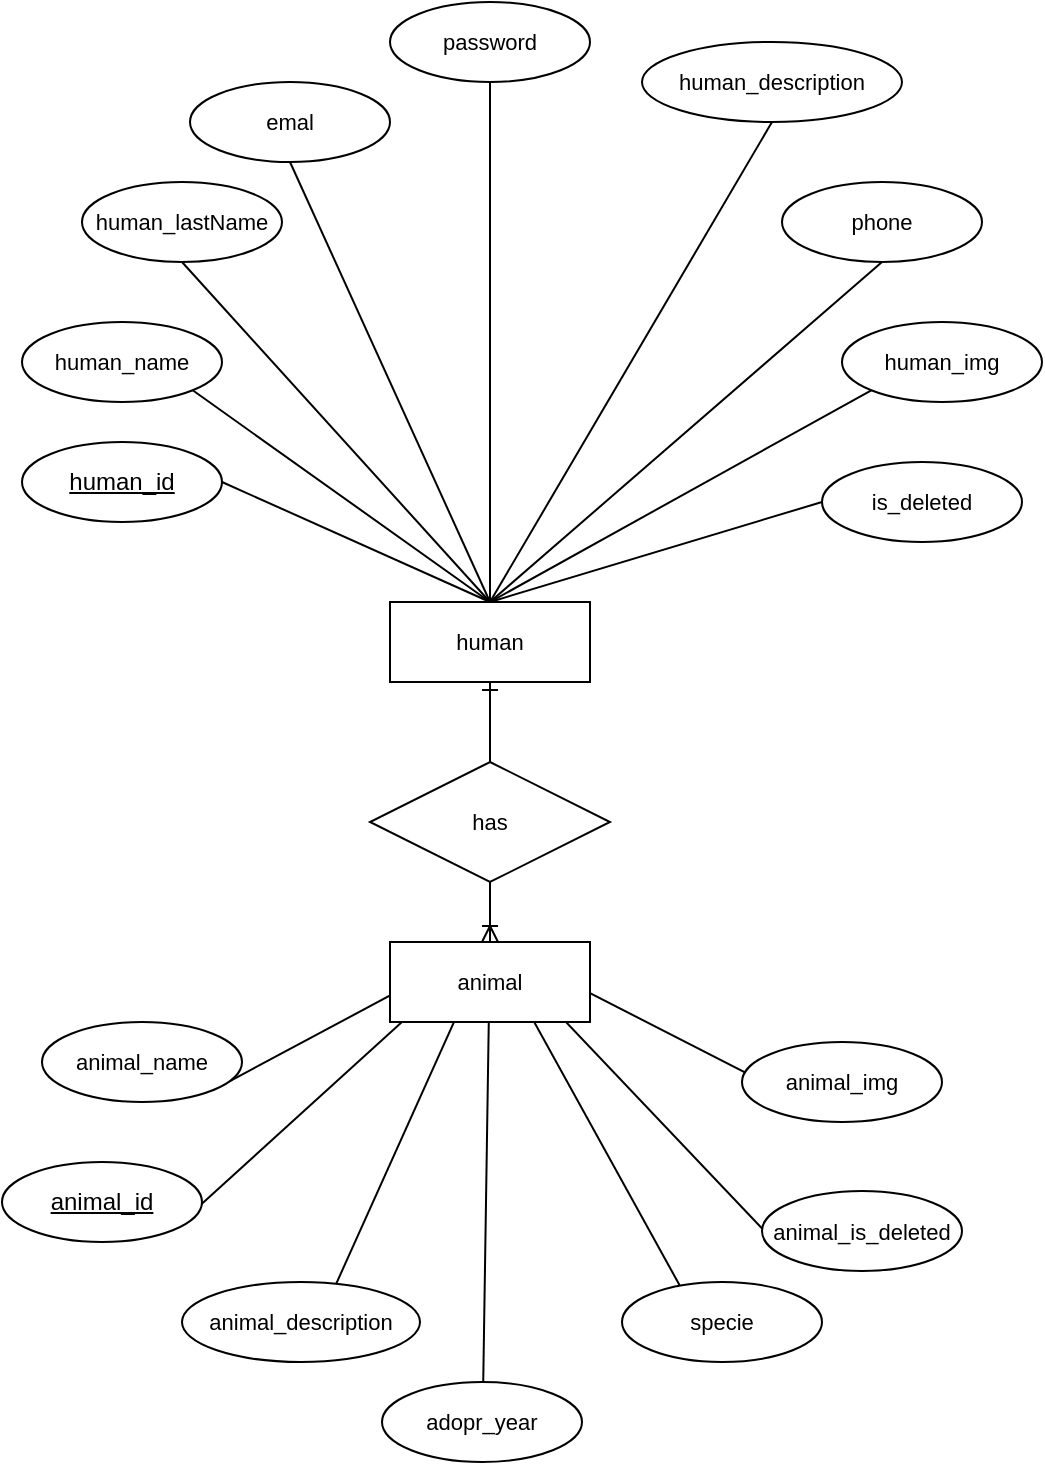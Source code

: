 <mxfile version="24.7.17">
  <diagram name="Página-1" id="u-3FPA75TqanYJKcA4i7">
    <mxGraphModel dx="1928" dy="922" grid="1" gridSize="10" guides="1" tooltips="1" connect="1" arrows="1" fold="1" page="1" pageScale="1" pageWidth="827" pageHeight="1169" math="0" shadow="0">
      <root>
        <mxCell id="0" />
        <mxCell id="1" parent="0" />
        <mxCell id="LNxncIpQeIYKZ0nwI1kc-1" style="edgeStyle=none;shape=connector;rounded=0;orthogonalLoop=1;jettySize=auto;html=1;exitX=0.5;exitY=0;exitDx=0;exitDy=0;entryX=0.5;entryY=1;entryDx=0;entryDy=0;strokeColor=default;align=center;verticalAlign=middle;fontFamily=Helvetica;fontSize=11;fontColor=default;labelBackgroundColor=default;endArrow=none;endFill=0;" parent="1" source="LNxncIpQeIYKZ0nwI1kc-5" target="LNxncIpQeIYKZ0nwI1kc-16" edge="1">
          <mxGeometry relative="1" as="geometry" />
        </mxCell>
        <mxCell id="LNxncIpQeIYKZ0nwI1kc-2" style="edgeStyle=none;shape=connector;rounded=0;orthogonalLoop=1;jettySize=auto;html=1;exitX=0.5;exitY=0;exitDx=0;exitDy=0;entryX=0.5;entryY=1;entryDx=0;entryDy=0;strokeColor=default;align=center;verticalAlign=middle;fontFamily=Helvetica;fontSize=11;fontColor=default;labelBackgroundColor=default;endArrow=none;endFill=0;" parent="1" source="LNxncIpQeIYKZ0nwI1kc-5" target="LNxncIpQeIYKZ0nwI1kc-14" edge="1">
          <mxGeometry relative="1" as="geometry" />
        </mxCell>
        <mxCell id="LNxncIpQeIYKZ0nwI1kc-3" style="edgeStyle=none;shape=connector;rounded=0;orthogonalLoop=1;jettySize=auto;html=1;exitX=0.5;exitY=0;exitDx=0;exitDy=0;entryX=1;entryY=1;entryDx=0;entryDy=0;strokeColor=default;align=center;verticalAlign=middle;fontFamily=Helvetica;fontSize=11;fontColor=default;labelBackgroundColor=default;endArrow=none;endFill=0;" parent="1" source="LNxncIpQeIYKZ0nwI1kc-5" target="LNxncIpQeIYKZ0nwI1kc-13" edge="1">
          <mxGeometry relative="1" as="geometry" />
        </mxCell>
        <mxCell id="LNxncIpQeIYKZ0nwI1kc-4" style="edgeStyle=none;shape=connector;rounded=0;orthogonalLoop=1;jettySize=auto;html=1;exitX=0.5;exitY=0;exitDx=0;exitDy=0;entryX=0.5;entryY=1;entryDx=0;entryDy=0;strokeColor=default;align=center;verticalAlign=middle;fontFamily=Helvetica;fontSize=11;fontColor=default;labelBackgroundColor=default;endArrow=none;endFill=0;" parent="1" source="LNxncIpQeIYKZ0nwI1kc-5" target="LNxncIpQeIYKZ0nwI1kc-15" edge="1">
          <mxGeometry relative="1" as="geometry" />
        </mxCell>
        <mxCell id="LNxncIpQeIYKZ0nwI1kc-23" style="edgeStyle=none;shape=connector;rounded=0;orthogonalLoop=1;jettySize=auto;html=1;exitX=0.5;exitY=0;exitDx=0;exitDy=0;entryX=0;entryY=1;entryDx=0;entryDy=0;strokeColor=default;align=center;verticalAlign=middle;fontFamily=Helvetica;fontSize=11;fontColor=default;labelBackgroundColor=default;endArrow=none;endFill=0;" parent="1" source="LNxncIpQeIYKZ0nwI1kc-5" target="LNxncIpQeIYKZ0nwI1kc-22" edge="1">
          <mxGeometry relative="1" as="geometry" />
        </mxCell>
        <mxCell id="LNxncIpQeIYKZ0nwI1kc-25" style="edgeStyle=none;shape=connector;rounded=0;orthogonalLoop=1;jettySize=auto;html=1;exitX=0.5;exitY=0;exitDx=0;exitDy=0;entryX=0.5;entryY=1;entryDx=0;entryDy=0;strokeColor=default;align=center;verticalAlign=middle;fontFamily=Helvetica;fontSize=11;fontColor=default;labelBackgroundColor=default;endArrow=none;endFill=0;" parent="1" source="LNxncIpQeIYKZ0nwI1kc-5" target="LNxncIpQeIYKZ0nwI1kc-24" edge="1">
          <mxGeometry relative="1" as="geometry" />
        </mxCell>
        <mxCell id="LNxncIpQeIYKZ0nwI1kc-27" style="edgeStyle=none;shape=connector;rounded=0;orthogonalLoop=1;jettySize=auto;html=1;exitX=0.5;exitY=0;exitDx=0;exitDy=0;entryX=0;entryY=0.5;entryDx=0;entryDy=0;strokeColor=default;align=center;verticalAlign=middle;fontFamily=Helvetica;fontSize=11;fontColor=default;labelBackgroundColor=default;endArrow=none;endFill=0;" parent="1" source="LNxncIpQeIYKZ0nwI1kc-5" target="LNxncIpQeIYKZ0nwI1kc-26" edge="1">
          <mxGeometry relative="1" as="geometry" />
        </mxCell>
        <mxCell id="LNxncIpQeIYKZ0nwI1kc-5" value="human" style="whiteSpace=wrap;html=1;align=center;fontFamily=Helvetica;fontSize=11;fontColor=default;labelBackgroundColor=default;" parent="1" vertex="1">
          <mxGeometry x="444" y="640" width="100" height="40" as="geometry" />
        </mxCell>
        <mxCell id="LNxncIpQeIYKZ0nwI1kc-37" style="edgeStyle=none;shape=connector;rounded=0;orthogonalLoop=1;jettySize=auto;html=1;exitX=0.5;exitY=0;exitDx=0;exitDy=0;entryX=1;entryY=1;entryDx=0;entryDy=0;strokeColor=default;align=center;verticalAlign=middle;fontFamily=Helvetica;fontSize=11;fontColor=default;labelBackgroundColor=default;endArrow=none;endFill=0;" parent="1" source="LNxncIpQeIYKZ0nwI1kc-9" target="LNxncIpQeIYKZ0nwI1kc-33" edge="1">
          <mxGeometry relative="1" as="geometry" />
        </mxCell>
        <mxCell id="LNxncIpQeIYKZ0nwI1kc-38" style="edgeStyle=none;shape=connector;rounded=0;orthogonalLoop=1;jettySize=auto;html=1;exitX=0.5;exitY=0;exitDx=0;exitDy=0;entryX=1;entryY=1;entryDx=0;entryDy=0;strokeColor=default;align=center;verticalAlign=middle;fontFamily=Helvetica;fontSize=11;fontColor=default;labelBackgroundColor=default;endArrow=none;endFill=0;" parent="1" source="LNxncIpQeIYKZ0nwI1kc-9" target="LNxncIpQeIYKZ0nwI1kc-29" edge="1">
          <mxGeometry relative="1" as="geometry" />
        </mxCell>
        <mxCell id="LNxncIpQeIYKZ0nwI1kc-39" style="edgeStyle=none;shape=connector;rounded=0;orthogonalLoop=1;jettySize=auto;html=1;exitX=0.5;exitY=0;exitDx=0;exitDy=0;entryX=0.5;entryY=1;entryDx=0;entryDy=0;strokeColor=default;align=center;verticalAlign=middle;fontFamily=Helvetica;fontSize=11;fontColor=default;labelBackgroundColor=default;endArrow=none;endFill=0;" parent="1" source="LNxncIpQeIYKZ0nwI1kc-9" target="LNxncIpQeIYKZ0nwI1kc-31" edge="1">
          <mxGeometry relative="1" as="geometry" />
        </mxCell>
        <mxCell id="LNxncIpQeIYKZ0nwI1kc-40" style="edgeStyle=none;shape=connector;rounded=0;orthogonalLoop=1;jettySize=auto;html=1;exitX=0.5;exitY=0;exitDx=0;exitDy=0;entryX=0.5;entryY=1;entryDx=0;entryDy=0;strokeColor=default;align=center;verticalAlign=middle;fontFamily=Helvetica;fontSize=11;fontColor=default;labelBackgroundColor=default;endArrow=none;endFill=0;" parent="1" source="LNxncIpQeIYKZ0nwI1kc-9" target="LNxncIpQeIYKZ0nwI1kc-30" edge="1">
          <mxGeometry relative="1" as="geometry" />
        </mxCell>
        <mxCell id="LNxncIpQeIYKZ0nwI1kc-41" style="edgeStyle=none;shape=connector;rounded=0;orthogonalLoop=1;jettySize=auto;html=1;exitX=0.5;exitY=0;exitDx=0;exitDy=0;entryX=0.5;entryY=1;entryDx=0;entryDy=0;strokeColor=default;align=center;verticalAlign=middle;fontFamily=Helvetica;fontSize=11;fontColor=default;labelBackgroundColor=default;endArrow=none;endFill=0;" parent="1" source="LNxncIpQeIYKZ0nwI1kc-9" target="LNxncIpQeIYKZ0nwI1kc-32" edge="1">
          <mxGeometry relative="1" as="geometry" />
        </mxCell>
        <mxCell id="LNxncIpQeIYKZ0nwI1kc-42" style="edgeStyle=none;shape=connector;rounded=0;orthogonalLoop=1;jettySize=auto;html=1;exitX=0.5;exitY=0;exitDx=0;exitDy=0;entryX=0.5;entryY=1;entryDx=0;entryDy=0;strokeColor=default;align=center;verticalAlign=middle;fontFamily=Helvetica;fontSize=11;fontColor=default;labelBackgroundColor=default;endArrow=none;endFill=0;" parent="1" source="LNxncIpQeIYKZ0nwI1kc-9" target="LNxncIpQeIYKZ0nwI1kc-34" edge="1">
          <mxGeometry relative="1" as="geometry" />
        </mxCell>
        <mxCell id="LNxncIpQeIYKZ0nwI1kc-43" style="edgeStyle=none;shape=connector;rounded=0;orthogonalLoop=1;jettySize=auto;html=1;exitX=0.5;exitY=0;exitDx=0;exitDy=0;entryX=0;entryY=1;entryDx=0;entryDy=0;strokeColor=default;align=center;verticalAlign=middle;fontFamily=Helvetica;fontSize=11;fontColor=default;labelBackgroundColor=default;endArrow=none;endFill=0;" parent="1" source="LNxncIpQeIYKZ0nwI1kc-9" target="LNxncIpQeIYKZ0nwI1kc-35" edge="1">
          <mxGeometry relative="1" as="geometry" />
        </mxCell>
        <mxCell id="LNxncIpQeIYKZ0nwI1kc-9" value="animal" style="whiteSpace=wrap;html=1;align=center;fontFamily=Helvetica;fontSize=11;fontColor=default;labelBackgroundColor=default;" parent="1" vertex="1">
          <mxGeometry x="444" y="810" width="100" height="40" as="geometry" />
        </mxCell>
        <mxCell id="LNxncIpQeIYKZ0nwI1kc-10" style="edgeStyle=none;shape=connector;rounded=0;orthogonalLoop=1;jettySize=auto;html=1;exitX=0.5;exitY=1;exitDx=0;exitDy=0;strokeColor=default;align=center;verticalAlign=middle;fontFamily=Helvetica;fontSize=11;fontColor=default;labelBackgroundColor=default;endArrow=ERoneToMany;endFill=0;entryX=0.5;entryY=0;entryDx=0;entryDy=0;" parent="1" source="LNxncIpQeIYKZ0nwI1kc-12" target="LNxncIpQeIYKZ0nwI1kc-9" edge="1">
          <mxGeometry relative="1" as="geometry">
            <mxPoint x="220" y="1080" as="sourcePoint" />
            <mxPoint x="210" y="1140" as="targetPoint" />
          </mxGeometry>
        </mxCell>
        <mxCell id="LNxncIpQeIYKZ0nwI1kc-11" style="edgeStyle=none;shape=connector;rounded=0;orthogonalLoop=1;jettySize=auto;html=1;exitX=0.5;exitY=0;exitDx=0;exitDy=0;entryX=0.5;entryY=1;entryDx=0;entryDy=0;strokeColor=default;align=center;verticalAlign=middle;fontFamily=Helvetica;fontSize=11;fontColor=default;labelBackgroundColor=default;endArrow=ERone;endFill=0;" parent="1" source="LNxncIpQeIYKZ0nwI1kc-12" target="LNxncIpQeIYKZ0nwI1kc-5" edge="1">
          <mxGeometry relative="1" as="geometry" />
        </mxCell>
        <mxCell id="LNxncIpQeIYKZ0nwI1kc-12" value="has" style="shape=rhombus;perimeter=rhombusPerimeter;whiteSpace=wrap;html=1;align=center;fontFamily=Helvetica;fontSize=11;fontColor=default;labelBackgroundColor=default;" parent="1" vertex="1">
          <mxGeometry x="434" y="720" width="120" height="60" as="geometry" />
        </mxCell>
        <mxCell id="LNxncIpQeIYKZ0nwI1kc-13" value="human_name" style="ellipse;whiteSpace=wrap;html=1;align=center;fontFamily=Helvetica;fontSize=11;fontColor=default;labelBackgroundColor=default;" parent="1" vertex="1">
          <mxGeometry x="260" y="500" width="100" height="40" as="geometry" />
        </mxCell>
        <mxCell id="LNxncIpQeIYKZ0nwI1kc-14" value="emal" style="ellipse;whiteSpace=wrap;html=1;align=center;fontFamily=Helvetica;fontSize=11;fontColor=default;labelBackgroundColor=default;" parent="1" vertex="1">
          <mxGeometry x="344" y="380" width="100" height="40" as="geometry" />
        </mxCell>
        <mxCell id="LNxncIpQeIYKZ0nwI1kc-15" value="human_lastName" style="ellipse;whiteSpace=wrap;html=1;align=center;fontFamily=Helvetica;fontSize=11;fontColor=default;labelBackgroundColor=default;" parent="1" vertex="1">
          <mxGeometry x="290" y="430" width="100" height="40" as="geometry" />
        </mxCell>
        <mxCell id="LNxncIpQeIYKZ0nwI1kc-16" value="password" style="ellipse;whiteSpace=wrap;html=1;align=center;fontFamily=Helvetica;fontSize=11;fontColor=default;labelBackgroundColor=default;" parent="1" vertex="1">
          <mxGeometry x="444" y="340" width="100" height="40" as="geometry" />
        </mxCell>
        <mxCell id="LNxncIpQeIYKZ0nwI1kc-21" style="rounded=0;orthogonalLoop=1;jettySize=auto;html=1;exitX=1;exitY=0.5;exitDx=0;exitDy=0;endArrow=none;endFill=0;entryX=0.5;entryY=0;entryDx=0;entryDy=0;" parent="1" source="LNxncIpQeIYKZ0nwI1kc-20" target="LNxncIpQeIYKZ0nwI1kc-5" edge="1">
          <mxGeometry relative="1" as="geometry">
            <mxPoint x="490" y="490" as="targetPoint" />
          </mxGeometry>
        </mxCell>
        <mxCell id="LNxncIpQeIYKZ0nwI1kc-20" value="human_id" style="ellipse;whiteSpace=wrap;html=1;align=center;fontStyle=4;" parent="1" vertex="1">
          <mxGeometry x="260" y="560" width="100" height="40" as="geometry" />
        </mxCell>
        <mxCell id="LNxncIpQeIYKZ0nwI1kc-22" value="human_img" style="ellipse;whiteSpace=wrap;html=1;align=center;fontFamily=Helvetica;fontSize=11;fontColor=default;labelBackgroundColor=default;" parent="1" vertex="1">
          <mxGeometry x="670" y="500" width="100" height="40" as="geometry" />
        </mxCell>
        <mxCell id="LNxncIpQeIYKZ0nwI1kc-24" value="human_description" style="ellipse;whiteSpace=wrap;html=1;align=center;fontFamily=Helvetica;fontSize=11;fontColor=default;labelBackgroundColor=default;" parent="1" vertex="1">
          <mxGeometry x="570" y="360" width="130" height="40" as="geometry" />
        </mxCell>
        <mxCell id="LNxncIpQeIYKZ0nwI1kc-26" value="is_deleted" style="ellipse;whiteSpace=wrap;html=1;align=center;fontFamily=Helvetica;fontSize=11;fontColor=default;labelBackgroundColor=default;" parent="1" vertex="1">
          <mxGeometry x="660" y="570" width="100" height="40" as="geometry" />
        </mxCell>
        <mxCell id="LNxncIpQeIYKZ0nwI1kc-29" value="animal_name" style="ellipse;whiteSpace=wrap;html=1;align=center;fontFamily=Helvetica;fontSize=11;fontColor=default;labelBackgroundColor=default;" parent="1" vertex="1">
          <mxGeometry x="270" y="850" width="100" height="40" as="geometry" />
        </mxCell>
        <mxCell id="LNxncIpQeIYKZ0nwI1kc-30" value="adopr_year" style="ellipse;whiteSpace=wrap;html=1;align=center;fontFamily=Helvetica;fontSize=11;fontColor=default;labelBackgroundColor=default;" parent="1" vertex="1">
          <mxGeometry x="440" y="1030" width="100" height="40" as="geometry" />
        </mxCell>
        <mxCell id="LNxncIpQeIYKZ0nwI1kc-31" value="animal_description" style="ellipse;whiteSpace=wrap;html=1;align=center;fontFamily=Helvetica;fontSize=11;fontColor=default;labelBackgroundColor=default;" parent="1" vertex="1">
          <mxGeometry x="340" y="980" width="119" height="40" as="geometry" />
        </mxCell>
        <mxCell id="LNxncIpQeIYKZ0nwI1kc-32" value="specie" style="ellipse;whiteSpace=wrap;html=1;align=center;fontFamily=Helvetica;fontSize=11;fontColor=default;labelBackgroundColor=default;" parent="1" vertex="1">
          <mxGeometry x="560" y="980" width="100" height="40" as="geometry" />
        </mxCell>
        <mxCell id="LNxncIpQeIYKZ0nwI1kc-33" value="animal_id" style="ellipse;whiteSpace=wrap;html=1;align=center;fontStyle=4;" parent="1" vertex="1">
          <mxGeometry x="250" y="920" width="100" height="40" as="geometry" />
        </mxCell>
        <mxCell id="LNxncIpQeIYKZ0nwI1kc-34" value="animal_img" style="ellipse;whiteSpace=wrap;html=1;align=center;fontFamily=Helvetica;fontSize=11;fontColor=default;labelBackgroundColor=default;" parent="1" vertex="1">
          <mxGeometry x="620" y="860" width="100" height="40" as="geometry" />
        </mxCell>
        <mxCell id="LNxncIpQeIYKZ0nwI1kc-35" value="animal_is_deleted" style="ellipse;whiteSpace=wrap;html=1;align=center;fontFamily=Helvetica;fontSize=11;fontColor=default;labelBackgroundColor=default;" parent="1" vertex="1">
          <mxGeometry x="630" y="934.5" width="100" height="40" as="geometry" />
        </mxCell>
        <mxCell id="r-wla3lH16OhxUtnSqrC-2" style="edgeStyle=none;shape=connector;rounded=0;orthogonalLoop=1;jettySize=auto;html=1;exitX=0.5;exitY=1;exitDx=0;exitDy=0;entryX=0.5;entryY=0;entryDx=0;entryDy=0;strokeColor=default;align=center;verticalAlign=middle;fontFamily=Helvetica;fontSize=11;fontColor=default;labelBackgroundColor=default;endArrow=none;endFill=0;" parent="1" source="r-wla3lH16OhxUtnSqrC-1" target="LNxncIpQeIYKZ0nwI1kc-5" edge="1">
          <mxGeometry relative="1" as="geometry" />
        </mxCell>
        <mxCell id="r-wla3lH16OhxUtnSqrC-1" value="phone" style="ellipse;whiteSpace=wrap;html=1;align=center;fontFamily=Helvetica;fontSize=11;fontColor=default;labelBackgroundColor=default;" parent="1" vertex="1">
          <mxGeometry x="640" y="430" width="100" height="40" as="geometry" />
        </mxCell>
      </root>
    </mxGraphModel>
  </diagram>
</mxfile>
